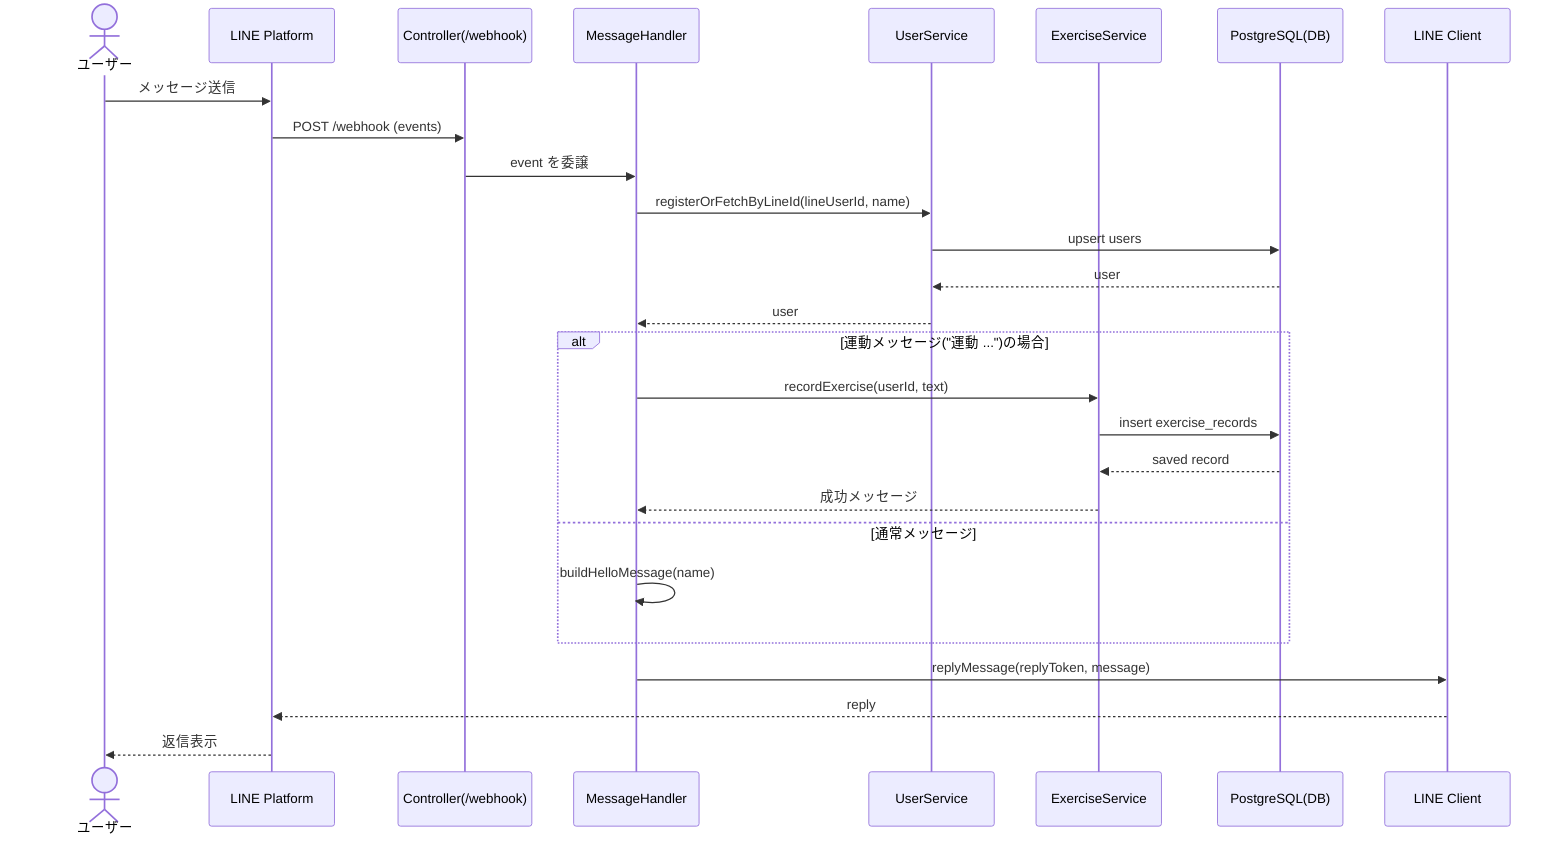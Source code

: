 %% ユーザーの投稿（メッセージ）フロー - SequenceDiagram
sequenceDiagram
    actor User as ユーザー
    participant LINE as LINE Platform
    participant C as Controller(/webhook)
    participant H as MessageHandler
    participant US as UserService
    participant ES as ExerciseService
    participant DB as PostgreSQL(DB)
    participant LC as LINE Client

    User->>LINE: メッセージ送信
    LINE->>C: POST /webhook (events)
    C->>H: event を委譲

    H->>US: registerOrFetchByLineId(lineUserId, name)
    US->>DB: upsert users
    DB-->>US: user
    US-->>H: user

    alt 運動メッセージ("運動 ...")の場合
        H->>ES: recordExercise(userId, text)
        ES->>DB: insert exercise_records
        DB-->>ES: saved record
        ES-->>H: 成功メッセージ
    else 通常メッセージ
        H->>H: buildHelloMessage(name)
    end

    H->>LC: replyMessage(replyToken, message)
    LC-->>LINE: reply
    LINE-->>User: 返信表示